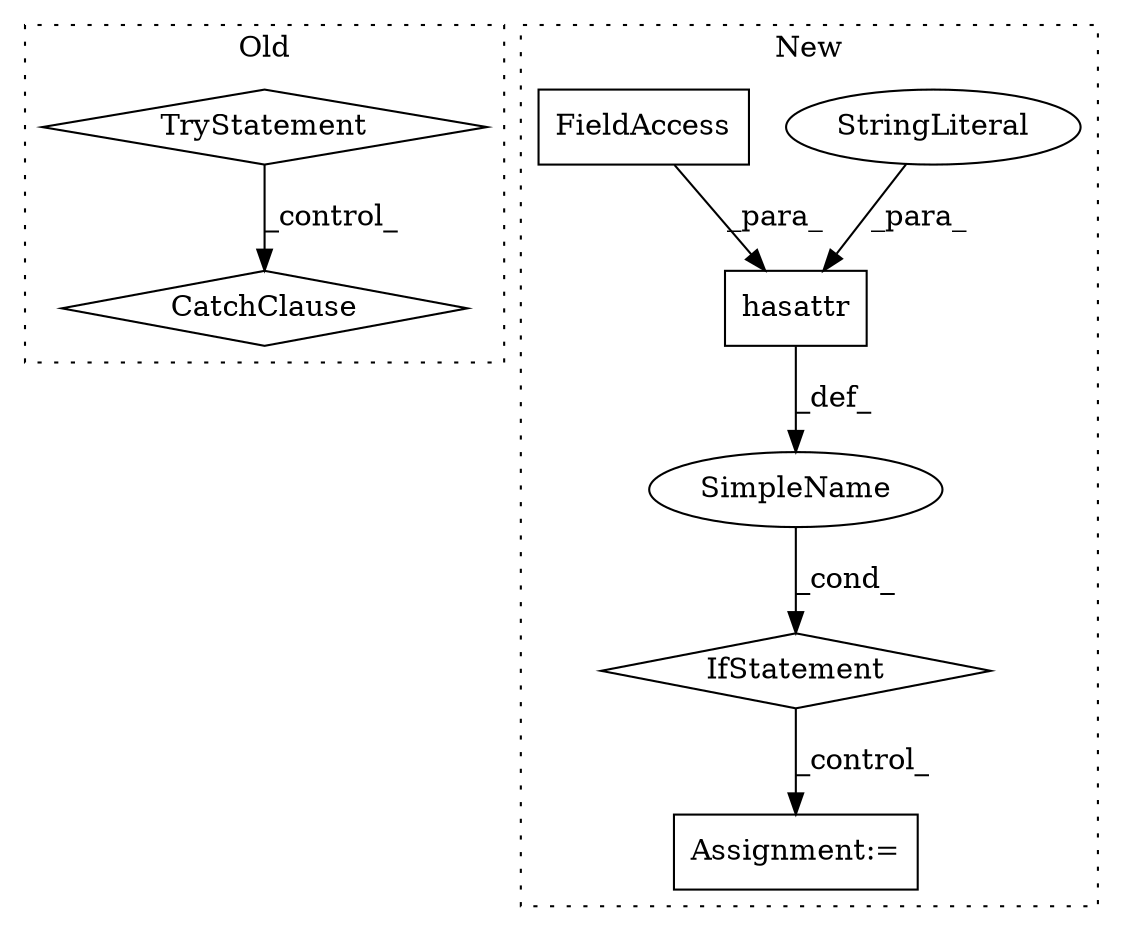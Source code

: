 digraph G {
subgraph cluster0 {
1 [label="CatchClause" a="12" s="1267,1301" l="11,2" shape="diamond"];
5 [label="TryStatement" a="54" s="1193" l="4" shape="diamond"];
label = "Old";
style="dotted";
}
subgraph cluster1 {
2 [label="hasattr" a="32" s="1783,1831" l="8,1" shape="box"];
3 [label="StringLiteral" a="45" s="1810" l="21" shape="ellipse"];
4 [label="IfStatement" a="25" s="1779,1832" l="4,2" shape="diamond"];
6 [label="FieldAccess" a="22" s="1791" l="18" shape="box"];
7 [label="SimpleName" a="42" s="" l="" shape="ellipse"];
8 [label="Assignment:=" a="7" s="1866" l="1" shape="box"];
label = "New";
style="dotted";
}
2 -> 7 [label="_def_"];
3 -> 2 [label="_para_"];
4 -> 8 [label="_control_"];
5 -> 1 [label="_control_"];
6 -> 2 [label="_para_"];
7 -> 4 [label="_cond_"];
}